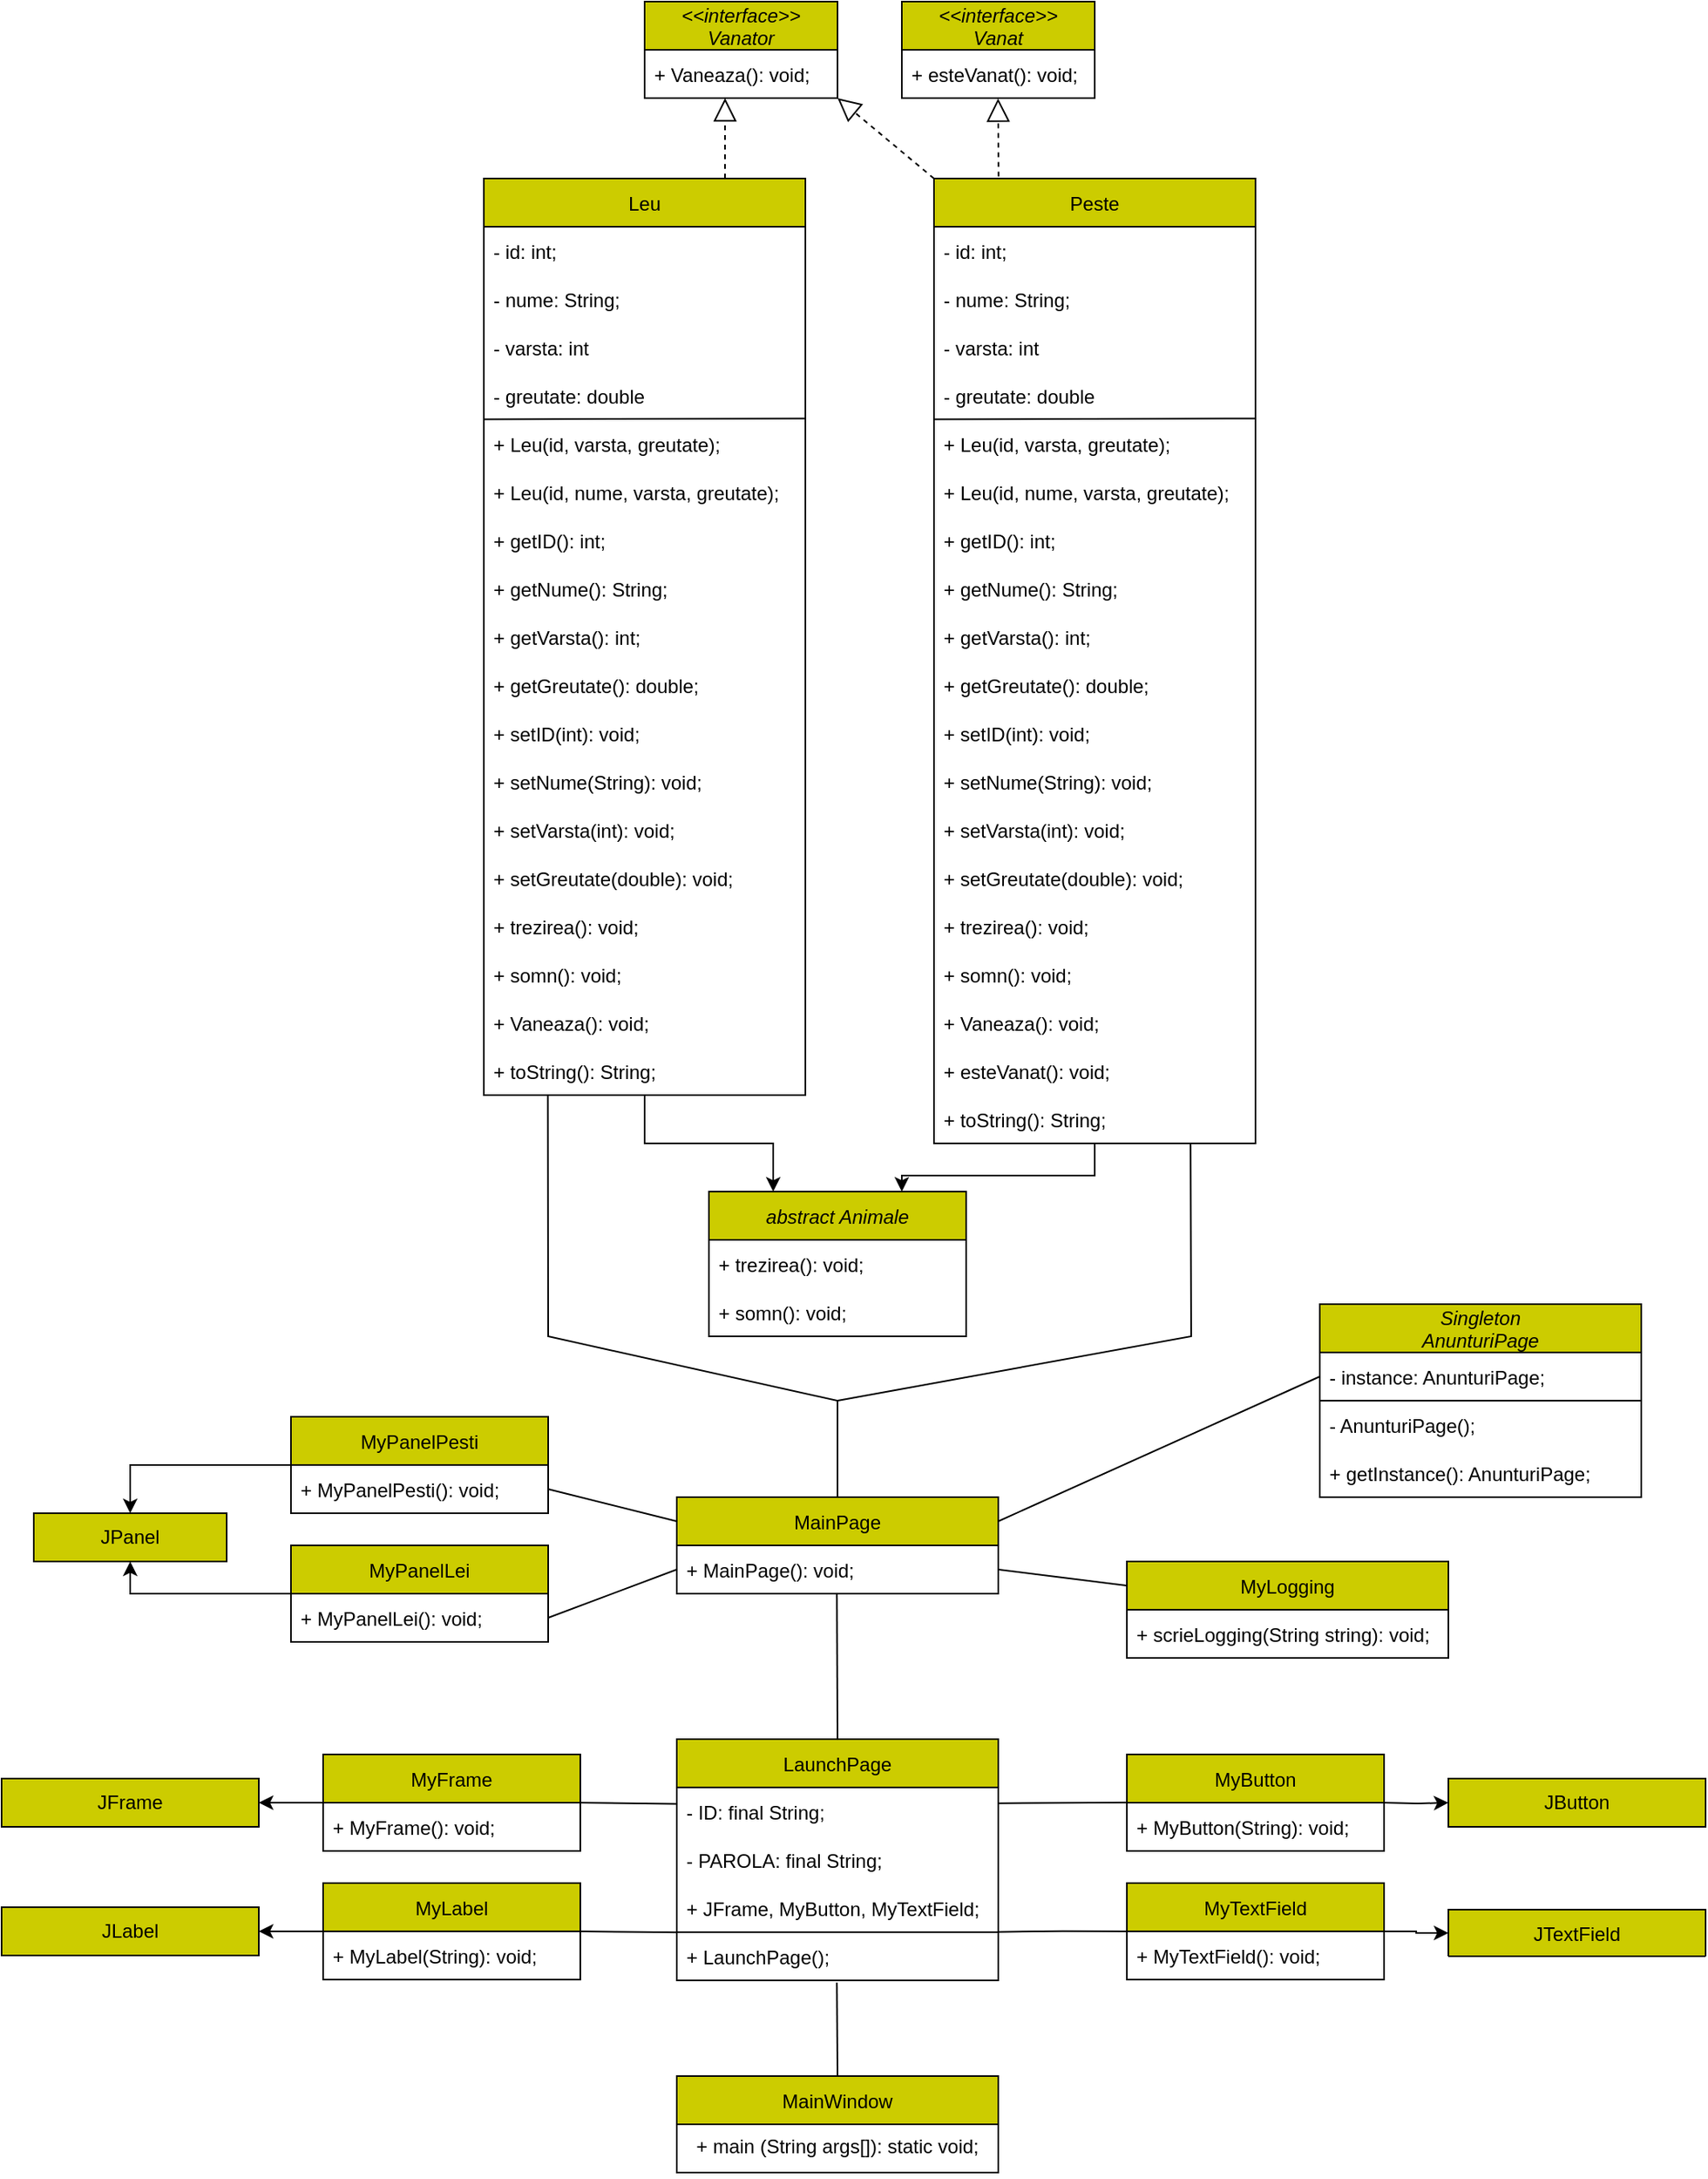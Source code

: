 <mxfile version="20.5.1" type="device"><diagram id="C5RBs43oDa-KdzZeNtuy" name="Diagrama UML"><mxGraphModel dx="1497" dy="850" grid="1" gridSize="10" guides="1" tooltips="1" connect="1" arrows="1" fold="1" page="1" pageScale="1" pageWidth="1169" pageHeight="827" math="0" shadow="0"><root><mxCell id="WIyWlLk6GJQsqaUBKTNV-0"/><mxCell id="WIyWlLk6GJQsqaUBKTNV-1" parent="WIyWlLk6GJQsqaUBKTNV-0"/><mxCell id="zkfFHV4jXpPFQw0GAbJ--0" value="MainWindow" style="swimlane;fontStyle=0;align=center;verticalAlign=middle;childLayout=stackLayout;horizontal=1;startSize=30;horizontalStack=0;resizeParent=1;resizeLast=0;collapsible=1;marginBottom=0;rounded=0;shadow=0;strokeWidth=1;fillColor=#CCCC00;strokeColor=#000000;" parent="WIyWlLk6GJQsqaUBKTNV-1" vertex="1"><mxGeometry x="440" y="1300" width="200" height="60" as="geometry"><mxRectangle x="230" y="140" width="160" height="26" as="alternateBounds"/></mxGeometry></mxCell><mxCell id="zkfFHV4jXpPFQw0GAbJ--5" value="+ main (String args[]): static void;" style="text;align=center;verticalAlign=top;spacingLeft=4;spacingRight=4;overflow=hidden;rotatable=0;points=[[0,0.5],[1,0.5]];portConstraint=eastwest;strokeColor=default;" parent="zkfFHV4jXpPFQw0GAbJ--0" vertex="1"><mxGeometry y="30" width="200" height="30" as="geometry"/></mxCell><mxCell id="0X8NUbUYJdsLFpqTk9gp-4" value="" style="endArrow=none;html=1;rounded=0;exitX=0.5;exitY=0;exitDx=0;exitDy=0;entryX=0.498;entryY=1.012;entryDx=0;entryDy=0;entryPerimeter=0;" parent="WIyWlLk6GJQsqaUBKTNV-1" source="zkfFHV4jXpPFQw0GAbJ--0" target="0X8NUbUYJdsLFpqTk9gp-21" edge="1"><mxGeometry width="50" height="50" relative="1" as="geometry"><mxPoint x="440" y="500" as="sourcePoint"/><mxPoint x="420" y="520" as="targetPoint"/></mxGeometry></mxCell><mxCell id="0X8NUbUYJdsLFpqTk9gp-5" value="LaunchPage" style="swimlane;fontStyle=0;childLayout=stackLayout;horizontal=1;startSize=30;horizontalStack=0;resizeParent=1;resizeParentMax=0;resizeLast=0;collapsible=1;marginBottom=0;strokeColor=#000000;fillColor=#CCCC00;" parent="WIyWlLk6GJQsqaUBKTNV-1" vertex="1"><mxGeometry x="440" y="1090.5" width="200" height="150" as="geometry"><mxRectangle x="280" y="240" width="110" height="30" as="alternateBounds"/></mxGeometry></mxCell><mxCell id="0X8NUbUYJdsLFpqTk9gp-6" value="- ID: final String;" style="text;strokeColor=none;fillColor=none;align=left;verticalAlign=middle;spacingLeft=4;spacingRight=4;overflow=hidden;points=[[0,0.5],[1,0.5]];portConstraint=eastwest;rotatable=0;" parent="0X8NUbUYJdsLFpqTk9gp-5" vertex="1"><mxGeometry y="30" width="200" height="30" as="geometry"/></mxCell><mxCell id="0X8NUbUYJdsLFpqTk9gp-7" value="- PAROLA: final String;" style="text;strokeColor=none;fillColor=none;align=left;verticalAlign=middle;spacingLeft=4;spacingRight=4;overflow=hidden;points=[[0,0.5],[1,0.5]];portConstraint=eastwest;rotatable=0;" parent="0X8NUbUYJdsLFpqTk9gp-5" vertex="1"><mxGeometry y="60" width="200" height="30" as="geometry"/></mxCell><mxCell id="0X8NUbUYJdsLFpqTk9gp-8" value="+ JFrame, MyButton, MyTextField;" style="text;strokeColor=none;fillColor=none;align=left;verticalAlign=middle;spacingLeft=4;spacingRight=4;overflow=hidden;points=[[0,0.5],[1,0.5]];portConstraint=eastwest;rotatable=0;" parent="0X8NUbUYJdsLFpqTk9gp-5" vertex="1"><mxGeometry y="90" width="200" height="30" as="geometry"/></mxCell><mxCell id="0X8NUbUYJdsLFpqTk9gp-21" value="+ LaunchPage();" style="text;strokeColor=default;fillColor=none;align=left;verticalAlign=middle;spacingLeft=4;spacingRight=4;overflow=hidden;points=[[0,0.5],[1,0.5]];portConstraint=eastwest;rotatable=0;perimeterSpacing=1;" parent="0X8NUbUYJdsLFpqTk9gp-5" vertex="1"><mxGeometry y="120" width="200" height="30" as="geometry"/></mxCell><mxCell id="0X8NUbUYJdsLFpqTk9gp-22" value="MainPage" style="swimlane;fontStyle=0;childLayout=stackLayout;horizontal=1;startSize=30;horizontalStack=0;resizeParent=1;resizeParentMax=0;resizeLast=0;collapsible=1;marginBottom=0;strokeColor=default;fillColor=#CCCC00;" parent="WIyWlLk6GJQsqaUBKTNV-1" vertex="1"><mxGeometry x="440" y="940" width="200" height="60" as="geometry"/></mxCell><mxCell id="0X8NUbUYJdsLFpqTk9gp-23" value="+ MainPage(): void;" style="text;strokeColor=none;fillColor=none;align=left;verticalAlign=middle;spacingLeft=4;spacingRight=4;overflow=hidden;points=[[0,0.5],[1,0.5]];portConstraint=eastwest;rotatable=0;" parent="0X8NUbUYJdsLFpqTk9gp-22" vertex="1"><mxGeometry y="30" width="200" height="30" as="geometry"/></mxCell><mxCell id="0X8NUbUYJdsLFpqTk9gp-26" value="MyButton" style="swimlane;fontStyle=0;childLayout=stackLayout;horizontal=1;startSize=30;horizontalStack=0;resizeParent=1;resizeParentMax=0;resizeLast=0;collapsible=1;marginBottom=0;strokeColor=default;fillColor=#CCCC00;" parent="WIyWlLk6GJQsqaUBKTNV-1" vertex="1"><mxGeometry x="720" y="1100" width="160" height="60" as="geometry"/></mxCell><mxCell id="0X8NUbUYJdsLFpqTk9gp-27" value="+ MyButton(String): void;" style="text;strokeColor=none;fillColor=none;align=left;verticalAlign=middle;spacingLeft=4;spacingRight=4;overflow=hidden;points=[[0,0.5],[1,0.5]];portConstraint=eastwest;rotatable=0;" parent="0X8NUbUYJdsLFpqTk9gp-26" vertex="1"><mxGeometry y="30" width="160" height="30" as="geometry"/></mxCell><mxCell id="0X8NUbUYJdsLFpqTk9gp-42" value="MyLogging" style="swimlane;fontStyle=0;childLayout=stackLayout;horizontal=1;startSize=30;horizontalStack=0;resizeParent=1;resizeParentMax=0;resizeLast=0;collapsible=1;marginBottom=0;strokeColor=default;fillColor=#CCCC00;" parent="WIyWlLk6GJQsqaUBKTNV-1" vertex="1"><mxGeometry x="720" y="980" width="200" height="60" as="geometry"/></mxCell><mxCell id="0X8NUbUYJdsLFpqTk9gp-43" value="+ scrieLogging(String string): void;" style="text;strokeColor=none;fillColor=none;align=left;verticalAlign=middle;spacingLeft=4;spacingRight=4;overflow=hidden;points=[[0,0.5],[1,0.5]];portConstraint=eastwest;rotatable=0;" parent="0X8NUbUYJdsLFpqTk9gp-42" vertex="1"><mxGeometry y="30" width="200" height="30" as="geometry"/></mxCell><mxCell id="WAvh5C9WL1jbWmm_xqSc-19" style="edgeStyle=orthogonalEdgeStyle;rounded=0;orthogonalLoop=1;jettySize=auto;html=1;entryX=0.5;entryY=1;entryDx=0;entryDy=0;fontColor=#000000;" parent="WIyWlLk6GJQsqaUBKTNV-1" source="0X8NUbUYJdsLFpqTk9gp-46" target="WAvh5C9WL1jbWmm_xqSc-18" edge="1"><mxGeometry relative="1" as="geometry"/></mxCell><mxCell id="0X8NUbUYJdsLFpqTk9gp-46" value="MyPanelLei" style="swimlane;fontStyle=0;childLayout=stackLayout;horizontal=1;startSize=30;horizontalStack=0;resizeParent=1;resizeParentMax=0;resizeLast=0;collapsible=1;marginBottom=0;strokeColor=default;fillColor=#CCCC00;" parent="WIyWlLk6GJQsqaUBKTNV-1" vertex="1"><mxGeometry x="200" y="970" width="160" height="60" as="geometry"/></mxCell><mxCell id="0X8NUbUYJdsLFpqTk9gp-47" value="+ MyPanelLei(): void;" style="text;strokeColor=none;fillColor=none;align=left;verticalAlign=middle;spacingLeft=4;spacingRight=4;overflow=hidden;points=[[0,0.5],[1,0.5]];portConstraint=eastwest;rotatable=0;" parent="0X8NUbUYJdsLFpqTk9gp-46" vertex="1"><mxGeometry y="30" width="160" height="30" as="geometry"/></mxCell><mxCell id="WAvh5C9WL1jbWmm_xqSc-20" style="edgeStyle=orthogonalEdgeStyle;rounded=0;orthogonalLoop=1;jettySize=auto;html=1;entryX=0.5;entryY=0;entryDx=0;entryDy=0;fontColor=#000000;" parent="WIyWlLk6GJQsqaUBKTNV-1" source="0X8NUbUYJdsLFpqTk9gp-50" target="WAvh5C9WL1jbWmm_xqSc-18" edge="1"><mxGeometry relative="1" as="geometry"/></mxCell><mxCell id="0X8NUbUYJdsLFpqTk9gp-50" value="MyPanelPesti" style="swimlane;fontStyle=0;childLayout=stackLayout;horizontal=1;startSize=30;horizontalStack=0;resizeParent=1;resizeParentMax=0;resizeLast=0;collapsible=1;marginBottom=0;strokeColor=default;fillColor=#CCCC00;" parent="WIyWlLk6GJQsqaUBKTNV-1" vertex="1"><mxGeometry x="200" y="890" width="160" height="60" as="geometry"/></mxCell><mxCell id="0X8NUbUYJdsLFpqTk9gp-51" value="+ MyPanelPesti(): void;" style="text;strokeColor=none;fillColor=none;align=left;verticalAlign=middle;spacingLeft=4;spacingRight=4;overflow=hidden;points=[[0,0.5],[1,0.5]];portConstraint=eastwest;rotatable=0;" parent="0X8NUbUYJdsLFpqTk9gp-50" vertex="1"><mxGeometry y="30" width="160" height="30" as="geometry"/></mxCell><mxCell id="WAvh5C9WL1jbWmm_xqSc-23" style="edgeStyle=orthogonalEdgeStyle;rounded=0;orthogonalLoop=1;jettySize=auto;html=1;entryX=0.25;entryY=0;entryDx=0;entryDy=0;fontColor=#000000;" parent="WIyWlLk6GJQsqaUBKTNV-1" source="0X8NUbUYJdsLFpqTk9gp-54" target="0X8NUbUYJdsLFpqTk9gp-106" edge="1"><mxGeometry relative="1" as="geometry"/></mxCell><mxCell id="0X8NUbUYJdsLFpqTk9gp-54" value="Leu" style="swimlane;fontStyle=0;childLayout=stackLayout;horizontal=1;startSize=30;horizontalStack=0;resizeParent=1;resizeParentMax=0;resizeLast=0;collapsible=1;marginBottom=0;strokeColor=default;fillColor=#CCCC00;" parent="WIyWlLk6GJQsqaUBKTNV-1" vertex="1"><mxGeometry x="320" y="120" width="200" height="570" as="geometry"/></mxCell><mxCell id="0X8NUbUYJdsLFpqTk9gp-55" value="- id: int;" style="text;strokeColor=none;fillColor=none;align=left;verticalAlign=middle;spacingLeft=4;spacingRight=4;overflow=hidden;points=[[0,0.5],[1,0.5]];portConstraint=eastwest;rotatable=0;" parent="0X8NUbUYJdsLFpqTk9gp-54" vertex="1"><mxGeometry y="30" width="200" height="30" as="geometry"/></mxCell><mxCell id="0X8NUbUYJdsLFpqTk9gp-56" value="- nume: String;" style="text;strokeColor=none;fillColor=none;align=left;verticalAlign=middle;spacingLeft=4;spacingRight=4;overflow=hidden;points=[[0,0.5],[1,0.5]];portConstraint=eastwest;rotatable=0;" parent="0X8NUbUYJdsLFpqTk9gp-54" vertex="1"><mxGeometry y="60" width="200" height="30" as="geometry"/></mxCell><mxCell id="0X8NUbUYJdsLFpqTk9gp-57" value="- varsta: int" style="text;strokeColor=none;fillColor=none;align=left;verticalAlign=middle;spacingLeft=4;spacingRight=4;overflow=hidden;points=[[0,0.5],[1,0.5]];portConstraint=eastwest;rotatable=0;" parent="0X8NUbUYJdsLFpqTk9gp-54" vertex="1"><mxGeometry y="90" width="200" height="30" as="geometry"/></mxCell><mxCell id="0X8NUbUYJdsLFpqTk9gp-61" value="- greutate: double " style="text;strokeColor=none;fillColor=none;align=left;verticalAlign=middle;spacingLeft=4;spacingRight=4;overflow=hidden;points=[[0,0.5],[1,0.5]];portConstraint=eastwest;rotatable=0;" parent="0X8NUbUYJdsLFpqTk9gp-54" vertex="1"><mxGeometry y="120" width="200" height="30" as="geometry"/></mxCell><mxCell id="0X8NUbUYJdsLFpqTk9gp-70" value="+ Leu(id, varsta, greutate);" style="text;strokeColor=none;fillColor=none;align=left;verticalAlign=middle;spacingLeft=4;spacingRight=4;overflow=hidden;points=[[0,0.5],[1,0.5]];portConstraint=eastwest;rotatable=0;" parent="0X8NUbUYJdsLFpqTk9gp-54" vertex="1"><mxGeometry y="150" width="200" height="30" as="geometry"/></mxCell><mxCell id="0X8NUbUYJdsLFpqTk9gp-72" value="+ Leu(id, nume, varsta, greutate);" style="text;strokeColor=none;fillColor=none;align=left;verticalAlign=middle;spacingLeft=4;spacingRight=4;overflow=hidden;points=[[0,0.5],[1,0.5]];portConstraint=eastwest;rotatable=0;" parent="0X8NUbUYJdsLFpqTk9gp-54" vertex="1"><mxGeometry y="180" width="200" height="30" as="geometry"/></mxCell><mxCell id="0X8NUbUYJdsLFpqTk9gp-71" value="+ getID(): int;" style="text;strokeColor=none;fillColor=none;align=left;verticalAlign=middle;spacingLeft=4;spacingRight=4;overflow=hidden;points=[[0,0.5],[1,0.5]];portConstraint=eastwest;rotatable=0;" parent="0X8NUbUYJdsLFpqTk9gp-54" vertex="1"><mxGeometry y="210" width="200" height="30" as="geometry"/></mxCell><mxCell id="0X8NUbUYJdsLFpqTk9gp-81" value="+ getNume(): String;" style="text;strokeColor=none;fillColor=none;align=left;verticalAlign=middle;spacingLeft=4;spacingRight=4;overflow=hidden;points=[[0,0.5],[1,0.5]];portConstraint=eastwest;rotatable=0;" parent="0X8NUbUYJdsLFpqTk9gp-54" vertex="1"><mxGeometry y="240" width="200" height="30" as="geometry"/></mxCell><mxCell id="0X8NUbUYJdsLFpqTk9gp-80" value="+ getVarsta(): int;" style="text;strokeColor=none;fillColor=none;align=left;verticalAlign=middle;spacingLeft=4;spacingRight=4;overflow=hidden;points=[[0,0.5],[1,0.5]];portConstraint=eastwest;rotatable=0;" parent="0X8NUbUYJdsLFpqTk9gp-54" vertex="1"><mxGeometry y="270" width="200" height="30" as="geometry"/></mxCell><mxCell id="0X8NUbUYJdsLFpqTk9gp-79" value="+ getGreutate(): double;" style="text;strokeColor=none;fillColor=none;align=left;verticalAlign=middle;spacingLeft=4;spacingRight=4;overflow=hidden;points=[[0,0.5],[1,0.5]];portConstraint=eastwest;rotatable=0;" parent="0X8NUbUYJdsLFpqTk9gp-54" vertex="1"><mxGeometry y="300" width="200" height="30" as="geometry"/></mxCell><mxCell id="0X8NUbUYJdsLFpqTk9gp-78" value="+ setID(int): void;" style="text;strokeColor=none;fillColor=none;align=left;verticalAlign=middle;spacingLeft=4;spacingRight=4;overflow=hidden;points=[[0,0.5],[1,0.5]];portConstraint=eastwest;rotatable=0;" parent="0X8NUbUYJdsLFpqTk9gp-54" vertex="1"><mxGeometry y="330" width="200" height="30" as="geometry"/></mxCell><mxCell id="0X8NUbUYJdsLFpqTk9gp-77" value="+ setNume(String): void;" style="text;strokeColor=none;fillColor=none;align=left;verticalAlign=middle;spacingLeft=4;spacingRight=4;overflow=hidden;points=[[0,0.5],[1,0.5]];portConstraint=eastwest;rotatable=0;" parent="0X8NUbUYJdsLFpqTk9gp-54" vertex="1"><mxGeometry y="360" width="200" height="30" as="geometry"/></mxCell><mxCell id="0X8NUbUYJdsLFpqTk9gp-76" value="+ setVarsta(int): void;" style="text;strokeColor=none;fillColor=none;align=left;verticalAlign=middle;spacingLeft=4;spacingRight=4;overflow=hidden;points=[[0,0.5],[1,0.5]];portConstraint=eastwest;rotatable=0;" parent="0X8NUbUYJdsLFpqTk9gp-54" vertex="1"><mxGeometry y="390" width="200" height="30" as="geometry"/></mxCell><mxCell id="0X8NUbUYJdsLFpqTk9gp-75" value="+ setGreutate(double): void;" style="text;strokeColor=none;fillColor=none;align=left;verticalAlign=middle;spacingLeft=4;spacingRight=4;overflow=hidden;points=[[0,0.5],[1,0.5]];portConstraint=eastwest;rotatable=0;" parent="0X8NUbUYJdsLFpqTk9gp-54" vertex="1"><mxGeometry y="420" width="200" height="30" as="geometry"/></mxCell><mxCell id="0X8NUbUYJdsLFpqTk9gp-101" value="+ trezirea(): void;" style="text;strokeColor=none;fillColor=none;align=left;verticalAlign=middle;spacingLeft=4;spacingRight=4;overflow=hidden;points=[[0,0.5],[1,0.5]];portConstraint=eastwest;rotatable=0;" parent="0X8NUbUYJdsLFpqTk9gp-54" vertex="1"><mxGeometry y="450" width="200" height="30" as="geometry"/></mxCell><mxCell id="0X8NUbUYJdsLFpqTk9gp-100" value="+ somn(): void;" style="text;strokeColor=none;fillColor=none;align=left;verticalAlign=middle;spacingLeft=4;spacingRight=4;overflow=hidden;points=[[0,0.5],[1,0.5]];portConstraint=eastwest;rotatable=0;" parent="0X8NUbUYJdsLFpqTk9gp-54" vertex="1"><mxGeometry y="480" width="200" height="30" as="geometry"/></mxCell><mxCell id="0X8NUbUYJdsLFpqTk9gp-99" value="+ Vaneaza(): void;" style="text;strokeColor=none;fillColor=none;align=left;verticalAlign=middle;spacingLeft=4;spacingRight=4;overflow=hidden;points=[[0,0.5],[1,0.5]];portConstraint=eastwest;rotatable=0;" parent="0X8NUbUYJdsLFpqTk9gp-54" vertex="1"><mxGeometry y="510" width="200" height="30" as="geometry"/></mxCell><mxCell id="0X8NUbUYJdsLFpqTk9gp-74" value="+ toString(): String;" style="text;strokeColor=none;fillColor=none;align=left;verticalAlign=middle;spacingLeft=4;spacingRight=4;overflow=hidden;points=[[0,0.5],[1,0.5]];portConstraint=eastwest;rotatable=0;" parent="0X8NUbUYJdsLFpqTk9gp-54" vertex="1"><mxGeometry y="540" width="200" height="30" as="geometry"/></mxCell><mxCell id="0X8NUbUYJdsLFpqTk9gp-73" value="" style="endArrow=none;html=1;rounded=0;exitX=0.002;exitY=-0.01;exitDx=0;exitDy=0;exitPerimeter=0;entryX=1;entryY=0.974;entryDx=0;entryDy=0;entryPerimeter=0;" parent="0X8NUbUYJdsLFpqTk9gp-54" source="0X8NUbUYJdsLFpqTk9gp-70" target="0X8NUbUYJdsLFpqTk9gp-61" edge="1"><mxGeometry width="50" height="50" relative="1" as="geometry"><mxPoint x="70" y="180" as="sourcePoint"/><mxPoint x="120" y="130" as="targetPoint"/></mxGeometry></mxCell><mxCell id="WAvh5C9WL1jbWmm_xqSc-22" style="edgeStyle=orthogonalEdgeStyle;rounded=0;orthogonalLoop=1;jettySize=auto;html=1;entryX=0.75;entryY=0;entryDx=0;entryDy=0;fontColor=#000000;" parent="WIyWlLk6GJQsqaUBKTNV-1" source="0X8NUbUYJdsLFpqTk9gp-82" target="0X8NUbUYJdsLFpqTk9gp-106" edge="1"><mxGeometry relative="1" as="geometry"/></mxCell><mxCell id="0X8NUbUYJdsLFpqTk9gp-82" value="Peste" style="swimlane;fontStyle=0;childLayout=stackLayout;horizontal=1;startSize=30;horizontalStack=0;resizeParent=1;resizeParentMax=0;resizeLast=0;collapsible=1;marginBottom=0;strokeColor=default;fillColor=#CCCC00;" parent="WIyWlLk6GJQsqaUBKTNV-1" vertex="1"><mxGeometry x="600" y="120" width="200" height="600" as="geometry"/></mxCell><mxCell id="0X8NUbUYJdsLFpqTk9gp-83" value="- id: int;" style="text;strokeColor=none;fillColor=none;align=left;verticalAlign=middle;spacingLeft=4;spacingRight=4;overflow=hidden;points=[[0,0.5],[1,0.5]];portConstraint=eastwest;rotatable=0;" parent="0X8NUbUYJdsLFpqTk9gp-82" vertex="1"><mxGeometry y="30" width="200" height="30" as="geometry"/></mxCell><mxCell id="0X8NUbUYJdsLFpqTk9gp-84" value="- nume: String;" style="text;strokeColor=none;fillColor=none;align=left;verticalAlign=middle;spacingLeft=4;spacingRight=4;overflow=hidden;points=[[0,0.5],[1,0.5]];portConstraint=eastwest;rotatable=0;" parent="0X8NUbUYJdsLFpqTk9gp-82" vertex="1"><mxGeometry y="60" width="200" height="30" as="geometry"/></mxCell><mxCell id="0X8NUbUYJdsLFpqTk9gp-85" value="- varsta: int" style="text;strokeColor=none;fillColor=none;align=left;verticalAlign=middle;spacingLeft=4;spacingRight=4;overflow=hidden;points=[[0,0.5],[1,0.5]];portConstraint=eastwest;rotatable=0;" parent="0X8NUbUYJdsLFpqTk9gp-82" vertex="1"><mxGeometry y="90" width="200" height="30" as="geometry"/></mxCell><mxCell id="0X8NUbUYJdsLFpqTk9gp-86" value="- greutate: double " style="text;strokeColor=none;fillColor=none;align=left;verticalAlign=middle;spacingLeft=4;spacingRight=4;overflow=hidden;points=[[0,0.5],[1,0.5]];portConstraint=eastwest;rotatable=0;" parent="0X8NUbUYJdsLFpqTk9gp-82" vertex="1"><mxGeometry y="120" width="200" height="30" as="geometry"/></mxCell><mxCell id="0X8NUbUYJdsLFpqTk9gp-87" value="+ Leu(id, varsta, greutate);" style="text;strokeColor=none;fillColor=none;align=left;verticalAlign=middle;spacingLeft=4;spacingRight=4;overflow=hidden;points=[[0,0.5],[1,0.5]];portConstraint=eastwest;rotatable=0;" parent="0X8NUbUYJdsLFpqTk9gp-82" vertex="1"><mxGeometry y="150" width="200" height="30" as="geometry"/></mxCell><mxCell id="0X8NUbUYJdsLFpqTk9gp-88" value="+ Leu(id, nume, varsta, greutate);" style="text;strokeColor=none;fillColor=none;align=left;verticalAlign=middle;spacingLeft=4;spacingRight=4;overflow=hidden;points=[[0,0.5],[1,0.5]];portConstraint=eastwest;rotatable=0;" parent="0X8NUbUYJdsLFpqTk9gp-82" vertex="1"><mxGeometry y="180" width="200" height="30" as="geometry"/></mxCell><mxCell id="0X8NUbUYJdsLFpqTk9gp-89" value="+ getID(): int;" style="text;strokeColor=none;fillColor=none;align=left;verticalAlign=middle;spacingLeft=4;spacingRight=4;overflow=hidden;points=[[0,0.5],[1,0.5]];portConstraint=eastwest;rotatable=0;" parent="0X8NUbUYJdsLFpqTk9gp-82" vertex="1"><mxGeometry y="210" width="200" height="30" as="geometry"/></mxCell><mxCell id="0X8NUbUYJdsLFpqTk9gp-90" value="+ getNume(): String;" style="text;strokeColor=none;fillColor=none;align=left;verticalAlign=middle;spacingLeft=4;spacingRight=4;overflow=hidden;points=[[0,0.5],[1,0.5]];portConstraint=eastwest;rotatable=0;" parent="0X8NUbUYJdsLFpqTk9gp-82" vertex="1"><mxGeometry y="240" width="200" height="30" as="geometry"/></mxCell><mxCell id="0X8NUbUYJdsLFpqTk9gp-91" value="+ getVarsta(): int;" style="text;strokeColor=none;fillColor=none;align=left;verticalAlign=middle;spacingLeft=4;spacingRight=4;overflow=hidden;points=[[0,0.5],[1,0.5]];portConstraint=eastwest;rotatable=0;" parent="0X8NUbUYJdsLFpqTk9gp-82" vertex="1"><mxGeometry y="270" width="200" height="30" as="geometry"/></mxCell><mxCell id="0X8NUbUYJdsLFpqTk9gp-92" value="+ getGreutate(): double;" style="text;strokeColor=none;fillColor=none;align=left;verticalAlign=middle;spacingLeft=4;spacingRight=4;overflow=hidden;points=[[0,0.5],[1,0.5]];portConstraint=eastwest;rotatable=0;" parent="0X8NUbUYJdsLFpqTk9gp-82" vertex="1"><mxGeometry y="300" width="200" height="30" as="geometry"/></mxCell><mxCell id="0X8NUbUYJdsLFpqTk9gp-93" value="+ setID(int): void;" style="text;strokeColor=none;fillColor=none;align=left;verticalAlign=middle;spacingLeft=4;spacingRight=4;overflow=hidden;points=[[0,0.5],[1,0.5]];portConstraint=eastwest;rotatable=0;" parent="0X8NUbUYJdsLFpqTk9gp-82" vertex="1"><mxGeometry y="330" width="200" height="30" as="geometry"/></mxCell><mxCell id="0X8NUbUYJdsLFpqTk9gp-94" value="+ setNume(String): void;" style="text;strokeColor=none;fillColor=none;align=left;verticalAlign=middle;spacingLeft=4;spacingRight=4;overflow=hidden;points=[[0,0.5],[1,0.5]];portConstraint=eastwest;rotatable=0;" parent="0X8NUbUYJdsLFpqTk9gp-82" vertex="1"><mxGeometry y="360" width="200" height="30" as="geometry"/></mxCell><mxCell id="0X8NUbUYJdsLFpqTk9gp-95" value="+ setVarsta(int): void;" style="text;strokeColor=none;fillColor=none;align=left;verticalAlign=middle;spacingLeft=4;spacingRight=4;overflow=hidden;points=[[0,0.5],[1,0.5]];portConstraint=eastwest;rotatable=0;" parent="0X8NUbUYJdsLFpqTk9gp-82" vertex="1"><mxGeometry y="390" width="200" height="30" as="geometry"/></mxCell><mxCell id="0X8NUbUYJdsLFpqTk9gp-96" value="+ setGreutate(double): void;" style="text;strokeColor=none;fillColor=none;align=left;verticalAlign=middle;spacingLeft=4;spacingRight=4;overflow=hidden;points=[[0,0.5],[1,0.5]];portConstraint=eastwest;rotatable=0;" parent="0X8NUbUYJdsLFpqTk9gp-82" vertex="1"><mxGeometry y="420" width="200" height="30" as="geometry"/></mxCell><mxCell id="0X8NUbUYJdsLFpqTk9gp-105" value="+ trezirea(): void;" style="text;strokeColor=none;fillColor=none;align=left;verticalAlign=middle;spacingLeft=4;spacingRight=4;overflow=hidden;points=[[0,0.5],[1,0.5]];portConstraint=eastwest;rotatable=0;" parent="0X8NUbUYJdsLFpqTk9gp-82" vertex="1"><mxGeometry y="450" width="200" height="30" as="geometry"/></mxCell><mxCell id="0X8NUbUYJdsLFpqTk9gp-104" value="+ somn(): void;" style="text;strokeColor=none;fillColor=none;align=left;verticalAlign=middle;spacingLeft=4;spacingRight=4;overflow=hidden;points=[[0,0.5],[1,0.5]];portConstraint=eastwest;rotatable=0;" parent="0X8NUbUYJdsLFpqTk9gp-82" vertex="1"><mxGeometry y="480" width="200" height="30" as="geometry"/></mxCell><mxCell id="0X8NUbUYJdsLFpqTk9gp-103" value="+ Vaneaza(): void;" style="text;strokeColor=none;fillColor=none;align=left;verticalAlign=middle;spacingLeft=4;spacingRight=4;overflow=hidden;points=[[0,0.5],[1,0.5]];portConstraint=eastwest;rotatable=0;" parent="0X8NUbUYJdsLFpqTk9gp-82" vertex="1"><mxGeometry y="510" width="200" height="30" as="geometry"/></mxCell><mxCell id="0X8NUbUYJdsLFpqTk9gp-102" value="+ esteVanat(): void;" style="text;strokeColor=none;fillColor=none;align=left;verticalAlign=middle;spacingLeft=4;spacingRight=4;overflow=hidden;points=[[0,0.5],[1,0.5]];portConstraint=eastwest;rotatable=0;" parent="0X8NUbUYJdsLFpqTk9gp-82" vertex="1"><mxGeometry y="540" width="200" height="30" as="geometry"/></mxCell><mxCell id="0X8NUbUYJdsLFpqTk9gp-97" value="+ toString(): String;" style="text;strokeColor=none;fillColor=none;align=left;verticalAlign=middle;spacingLeft=4;spacingRight=4;overflow=hidden;points=[[0,0.5],[1,0.5]];portConstraint=eastwest;rotatable=0;" parent="0X8NUbUYJdsLFpqTk9gp-82" vertex="1"><mxGeometry y="570" width="200" height="30" as="geometry"/></mxCell><mxCell id="0X8NUbUYJdsLFpqTk9gp-98" value="" style="endArrow=none;html=1;rounded=0;exitX=0.002;exitY=-0.01;exitDx=0;exitDy=0;exitPerimeter=0;entryX=1;entryY=0.974;entryDx=0;entryDy=0;entryPerimeter=0;" parent="0X8NUbUYJdsLFpqTk9gp-82" source="0X8NUbUYJdsLFpqTk9gp-87" target="0X8NUbUYJdsLFpqTk9gp-86" edge="1"><mxGeometry width="50" height="50" relative="1" as="geometry"><mxPoint x="70" y="180" as="sourcePoint"/><mxPoint x="120" y="130" as="targetPoint"/></mxGeometry></mxCell><mxCell id="0X8NUbUYJdsLFpqTk9gp-106" value="abstract Animale" style="swimlane;fontStyle=2;childLayout=stackLayout;horizontal=1;startSize=30;horizontalStack=0;resizeParent=1;resizeParentMax=0;resizeLast=0;collapsible=1;marginBottom=0;strokeColor=default;strokeWidth=1;fillColor=#CCCC00;" parent="WIyWlLk6GJQsqaUBKTNV-1" vertex="1"><mxGeometry x="460" y="750" width="160" height="90" as="geometry"/></mxCell><mxCell id="0X8NUbUYJdsLFpqTk9gp-107" value="+ trezirea(): void;" style="text;strokeColor=none;fillColor=none;align=left;verticalAlign=middle;spacingLeft=4;spacingRight=4;overflow=hidden;points=[[0,0.5],[1,0.5]];portConstraint=eastwest;rotatable=0;strokeWidth=1;" parent="0X8NUbUYJdsLFpqTk9gp-106" vertex="1"><mxGeometry y="30" width="160" height="30" as="geometry"/></mxCell><mxCell id="0X8NUbUYJdsLFpqTk9gp-108" value="+ somn(): void;" style="text;strokeColor=none;fillColor=none;align=left;verticalAlign=middle;spacingLeft=4;spacingRight=4;overflow=hidden;points=[[0,0.5],[1,0.5]];portConstraint=eastwest;rotatable=0;strokeWidth=1;" parent="0X8NUbUYJdsLFpqTk9gp-106" vertex="1"><mxGeometry y="60" width="160" height="30" as="geometry"/></mxCell><mxCell id="0X8NUbUYJdsLFpqTk9gp-121" value="" style="endArrow=none;html=1;rounded=0;exitX=0.999;exitY=0.33;exitDx=0;exitDy=0;entryX=-0.001;entryY=-0.005;entryDx=0;entryDy=0;entryPerimeter=0;exitPerimeter=0;" parent="WIyWlLk6GJQsqaUBKTNV-1" source="0X8NUbUYJdsLFpqTk9gp-6" target="0X8NUbUYJdsLFpqTk9gp-27" edge="1"><mxGeometry width="50" height="50" relative="1" as="geometry"><mxPoint x="680" y="1250" as="sourcePoint"/><mxPoint x="730" y="1200" as="targetPoint"/></mxGeometry></mxCell><mxCell id="0X8NUbUYJdsLFpqTk9gp-122" value="JButton" style="rounded=0;whiteSpace=wrap;html=1;strokeColor=default;strokeWidth=1;fillColor=#CCCC00;" parent="WIyWlLk6GJQsqaUBKTNV-1" vertex="1"><mxGeometry x="920" y="1115" width="160" height="30" as="geometry"/></mxCell><mxCell id="0X8NUbUYJdsLFpqTk9gp-123" style="edgeStyle=orthogonalEdgeStyle;rounded=0;orthogonalLoop=1;jettySize=auto;html=1;entryX=0;entryY=0.5;entryDx=0;entryDy=0;" parent="WIyWlLk6GJQsqaUBKTNV-1" target="0X8NUbUYJdsLFpqTk9gp-122" edge="1"><mxGeometry relative="1" as="geometry"><mxPoint x="880" y="1130" as="sourcePoint"/></mxGeometry></mxCell><mxCell id="0X8NUbUYJdsLFpqTk9gp-129" style="edgeStyle=orthogonalEdgeStyle;rounded=0;orthogonalLoop=1;jettySize=auto;html=1;" parent="WIyWlLk6GJQsqaUBKTNV-1" source="0X8NUbUYJdsLFpqTk9gp-124" target="0X8NUbUYJdsLFpqTk9gp-127" edge="1"><mxGeometry relative="1" as="geometry"/></mxCell><mxCell id="0X8NUbUYJdsLFpqTk9gp-124" value="MyTextField" style="swimlane;fontStyle=0;childLayout=stackLayout;horizontal=1;startSize=30;horizontalStack=0;resizeParent=1;resizeParentMax=0;resizeLast=0;collapsible=1;marginBottom=0;strokeColor=default;fillColor=#CCCC00;" parent="WIyWlLk6GJQsqaUBKTNV-1" vertex="1"><mxGeometry x="720" y="1180" width="160" height="60" as="geometry"/></mxCell><mxCell id="0X8NUbUYJdsLFpqTk9gp-125" value="+ MyTextField(): void;" style="text;strokeColor=none;fillColor=none;align=left;verticalAlign=middle;spacingLeft=4;spacingRight=4;overflow=hidden;points=[[0,0.5],[1,0.5]];portConstraint=eastwest;rotatable=0;" parent="0X8NUbUYJdsLFpqTk9gp-124" vertex="1"><mxGeometry y="30" width="160" height="30" as="geometry"/></mxCell><mxCell id="0X8NUbUYJdsLFpqTk9gp-126" value="" style="endArrow=none;html=1;rounded=0;exitX=0.993;exitY=0.026;exitDx=0;exitDy=0;exitPerimeter=0;entryX=0;entryY=0.5;entryDx=0;entryDy=0;" parent="WIyWlLk6GJQsqaUBKTNV-1" source="0X8NUbUYJdsLFpqTk9gp-21" target="0X8NUbUYJdsLFpqTk9gp-124" edge="1"><mxGeometry width="50" height="50" relative="1" as="geometry"><mxPoint x="639.96" y="1209.81" as="sourcePoint"/><mxPoint x="720" y="1211" as="targetPoint"/><Array as="points"><mxPoint x="680.16" y="1209.91"/></Array></mxGeometry></mxCell><mxCell id="0X8NUbUYJdsLFpqTk9gp-127" value="JTextField" style="swimlane;fontStyle=0;childLayout=stackLayout;horizontal=1;startSize=30;horizontalStack=0;resizeParent=1;resizeParentMax=0;resizeLast=0;collapsible=1;marginBottom=0;strokeColor=default;fillColor=#CCCC00;strokeWidth=1;" parent="WIyWlLk6GJQsqaUBKTNV-1" vertex="1"><mxGeometry x="920" y="1196.5" width="160" height="29" as="geometry"/></mxCell><mxCell id="WAvh5C9WL1jbWmm_xqSc-9" style="edgeStyle=orthogonalEdgeStyle;rounded=0;orthogonalLoop=1;jettySize=auto;html=1;entryX=1;entryY=0.5;entryDx=0;entryDy=0;fontColor=#000000;" parent="WIyWlLk6GJQsqaUBKTNV-1" source="0X8NUbUYJdsLFpqTk9gp-148" target="0X8NUbUYJdsLFpqTk9gp-150" edge="1"><mxGeometry relative="1" as="geometry"/></mxCell><mxCell id="0X8NUbUYJdsLFpqTk9gp-148" value="MyLabel" style="swimlane;fontStyle=0;childLayout=stackLayout;horizontal=1;startSize=30;horizontalStack=0;resizeParent=1;resizeParentMax=0;resizeLast=0;collapsible=1;marginBottom=0;strokeColor=default;fillColor=#CCCC00;" parent="WIyWlLk6GJQsqaUBKTNV-1" vertex="1"><mxGeometry x="220" y="1180" width="160" height="60" as="geometry"/></mxCell><mxCell id="0X8NUbUYJdsLFpqTk9gp-149" value="+ MyLabel(String): void;" style="text;strokeColor=none;fillColor=none;align=left;verticalAlign=middle;spacingLeft=4;spacingRight=4;overflow=hidden;points=[[0,0.5],[1,0.5]];portConstraint=eastwest;rotatable=0;" parent="0X8NUbUYJdsLFpqTk9gp-148" vertex="1"><mxGeometry y="30" width="160" height="30" as="geometry"/></mxCell><mxCell id="0X8NUbUYJdsLFpqTk9gp-150" value="JLabel" style="rounded=0;whiteSpace=wrap;html=1;strokeColor=default;strokeWidth=1;fillColor=#CCCC00;" parent="WIyWlLk6GJQsqaUBKTNV-1" vertex="1"><mxGeometry x="20" y="1195" width="160" height="30" as="geometry"/></mxCell><mxCell id="WAvh5C9WL1jbWmm_xqSc-0" value="&lt;&lt;interface&gt;&gt;&#10;Vanator" style="swimlane;fontStyle=2;childLayout=stackLayout;horizontal=1;startSize=30;horizontalStack=0;resizeParent=1;resizeParentMax=0;resizeLast=0;collapsible=1;marginBottom=0;fontColor=#000000;fillColor=#CCCC00;" parent="WIyWlLk6GJQsqaUBKTNV-1" vertex="1"><mxGeometry x="420" y="10" width="120" height="60" as="geometry"/></mxCell><mxCell id="WAvh5C9WL1jbWmm_xqSc-1" value="+ Vaneaza(): void;" style="text;strokeColor=none;fillColor=none;align=left;verticalAlign=middle;spacingLeft=4;spacingRight=4;overflow=hidden;points=[[0,0.5],[1,0.5]];portConstraint=eastwest;rotatable=0;" parent="WAvh5C9WL1jbWmm_xqSc-0" vertex="1"><mxGeometry y="30" width="120" height="30" as="geometry"/></mxCell><mxCell id="WAvh5C9WL1jbWmm_xqSc-4" value="&lt;&lt;interface&gt;&gt;&#10;Vanat" style="swimlane;fontStyle=2;childLayout=stackLayout;horizontal=1;startSize=30;horizontalStack=0;resizeParent=1;resizeParentMax=0;resizeLast=0;collapsible=1;marginBottom=0;fontColor=#000000;fillColor=#CCCC00;" parent="WIyWlLk6GJQsqaUBKTNV-1" vertex="1"><mxGeometry x="580" y="10" width="120" height="60" as="geometry"/></mxCell><mxCell id="WAvh5C9WL1jbWmm_xqSc-5" value="+ esteVanat(): void;" style="text;strokeColor=none;fillColor=none;align=left;verticalAlign=middle;spacingLeft=4;spacingRight=4;overflow=hidden;points=[[0,0.5],[1,0.5]];portConstraint=eastwest;rotatable=0;" parent="WAvh5C9WL1jbWmm_xqSc-4" vertex="1"><mxGeometry y="30" width="120" height="30" as="geometry"/></mxCell><mxCell id="WAvh5C9WL1jbWmm_xqSc-7" value="" style="edgeStyle=orthogonalEdgeStyle;rounded=0;orthogonalLoop=1;jettySize=auto;html=1;fontColor=#000000;" parent="WIyWlLk6GJQsqaUBKTNV-1" source="0X8NUbUYJdsLFpqTk9gp-143" target="0X8NUbUYJdsLFpqTk9gp-145" edge="1"><mxGeometry relative="1" as="geometry"/></mxCell><mxCell id="0X8NUbUYJdsLFpqTk9gp-143" value="MyFrame" style="swimlane;fontStyle=0;childLayout=stackLayout;horizontal=1;startSize=30;horizontalStack=0;resizeParent=1;resizeParentMax=0;resizeLast=0;collapsible=1;marginBottom=0;strokeColor=default;fillColor=#CCCC00;container=0;" parent="WIyWlLk6GJQsqaUBKTNV-1" vertex="1"><mxGeometry x="220" y="1100" width="160" height="60" as="geometry"/></mxCell><mxCell id="0X8NUbUYJdsLFpqTk9gp-144" value="+ MyFrame(): void;" style="text;strokeColor=none;fillColor=none;align=left;verticalAlign=middle;spacingLeft=4;spacingRight=4;overflow=hidden;points=[[0,0.5],[1,0.5]];portConstraint=eastwest;rotatable=0;" parent="0X8NUbUYJdsLFpqTk9gp-143" vertex="1"><mxGeometry y="30" width="160" height="30" as="geometry"/></mxCell><mxCell id="0X8NUbUYJdsLFpqTk9gp-145" value="JFrame" style="rounded=0;whiteSpace=wrap;html=1;strokeColor=default;strokeWidth=1;fillColor=#CCCC00;container=0;" parent="WIyWlLk6GJQsqaUBKTNV-1" vertex="1"><mxGeometry x="20" y="1115" width="160" height="30" as="geometry"/></mxCell><mxCell id="WAvh5C9WL1jbWmm_xqSc-10" value="" style="endArrow=none;html=1;rounded=0;fontColor=#000000;exitX=0.998;exitY=0.002;exitDx=0;exitDy=0;exitPerimeter=0;entryX=0;entryY=1.004;entryDx=0;entryDy=0;entryPerimeter=0;" parent="WIyWlLk6GJQsqaUBKTNV-1" source="0X8NUbUYJdsLFpqTk9gp-149" target="0X8NUbUYJdsLFpqTk9gp-8" edge="1"><mxGeometry width="50" height="50" relative="1" as="geometry"><mxPoint x="430" y="1250" as="sourcePoint"/><mxPoint x="480" y="1200" as="targetPoint"/></mxGeometry></mxCell><mxCell id="WAvh5C9WL1jbWmm_xqSc-11" value="" style="endArrow=none;html=1;rounded=0;fontColor=#000000;exitX=1;exitY=0.5;exitDx=0;exitDy=0;entryX=-0.001;entryY=0.34;entryDx=0;entryDy=0;entryPerimeter=0;" parent="WIyWlLk6GJQsqaUBKTNV-1" source="0X8NUbUYJdsLFpqTk9gp-143" target="0X8NUbUYJdsLFpqTk9gp-6" edge="1"><mxGeometry width="50" height="50" relative="1" as="geometry"><mxPoint x="410" y="1290" as="sourcePoint"/><mxPoint x="460" y="1240" as="targetPoint"/></mxGeometry></mxCell><mxCell id="WAvh5C9WL1jbWmm_xqSc-15" value="" style="endArrow=none;html=1;rounded=0;fontColor=#000000;entryX=0.498;entryY=1.007;entryDx=0;entryDy=0;entryPerimeter=0;exitX=0.5;exitY=0;exitDx=0;exitDy=0;" parent="WIyWlLk6GJQsqaUBKTNV-1" source="0X8NUbUYJdsLFpqTk9gp-5" target="0X8NUbUYJdsLFpqTk9gp-23" edge="1"><mxGeometry width="50" height="50" relative="1" as="geometry"><mxPoint x="540" y="1090" as="sourcePoint"/><mxPoint x="540" y="1030" as="targetPoint"/></mxGeometry></mxCell><mxCell id="WAvh5C9WL1jbWmm_xqSc-18" value="JPanel" style="rounded=0;whiteSpace=wrap;html=1;fontColor=#000000;fillColor=#CCCC00;" parent="WIyWlLk6GJQsqaUBKTNV-1" vertex="1"><mxGeometry x="40" y="950" width="120" height="30" as="geometry"/></mxCell><mxCell id="WAvh5C9WL1jbWmm_xqSc-21" value="" style="endArrow=none;html=1;rounded=0;fontColor=#000000;exitX=1;exitY=0.5;exitDx=0;exitDy=0;entryX=0;entryY=0.25;entryDx=0;entryDy=0;" parent="WIyWlLk6GJQsqaUBKTNV-1" source="0X8NUbUYJdsLFpqTk9gp-23" target="0X8NUbUYJdsLFpqTk9gp-42" edge="1"><mxGeometry width="50" height="50" relative="1" as="geometry"><mxPoint x="670" y="1020" as="sourcePoint"/><mxPoint x="720" y="970" as="targetPoint"/></mxGeometry></mxCell><mxCell id="WAvh5C9WL1jbWmm_xqSc-25" value="" style="endArrow=none;html=1;rounded=0;fontColor=#000000;exitX=0.5;exitY=0;exitDx=0;exitDy=0;entryX=0.199;entryY=1.002;entryDx=0;entryDy=0;entryPerimeter=0;" parent="WIyWlLk6GJQsqaUBKTNV-1" source="0X8NUbUYJdsLFpqTk9gp-22" target="0X8NUbUYJdsLFpqTk9gp-74" edge="1"><mxGeometry width="50" height="50" relative="1" as="geometry"><mxPoint x="510" y="920" as="sourcePoint"/><mxPoint x="560" y="870" as="targetPoint"/><Array as="points"><mxPoint x="540" y="880"/><mxPoint x="360" y="840"/></Array></mxGeometry></mxCell><mxCell id="WAvh5C9WL1jbWmm_xqSc-26" value="" style="endArrow=none;html=1;rounded=0;fontColor=#000000;entryX=0.798;entryY=1.004;entryDx=0;entryDy=0;entryPerimeter=0;" parent="WIyWlLk6GJQsqaUBKTNV-1" target="0X8NUbUYJdsLFpqTk9gp-97" edge="1"><mxGeometry width="50" height="50" relative="1" as="geometry"><mxPoint x="540" y="880" as="sourcePoint"/><mxPoint x="580" y="810" as="targetPoint"/><Array as="points"><mxPoint x="760" y="840"/></Array></mxGeometry></mxCell><mxCell id="WAvh5C9WL1jbWmm_xqSc-36" value="" style="endArrow=block;dashed=1;endFill=0;endSize=12;html=1;rounded=0;fontColor=#000000;entryX=0.499;entryY=1.007;entryDx=0;entryDy=0;entryPerimeter=0;exitX=0.201;exitY=-0.002;exitDx=0;exitDy=0;exitPerimeter=0;" parent="WIyWlLk6GJQsqaUBKTNV-1" source="0X8NUbUYJdsLFpqTk9gp-82" target="WAvh5C9WL1jbWmm_xqSc-5" edge="1"><mxGeometry width="160" relative="1" as="geometry"><mxPoint x="550" y="100" as="sourcePoint"/><mxPoint x="710" y="100" as="targetPoint"/></mxGeometry></mxCell><mxCell id="WAvh5C9WL1jbWmm_xqSc-37" value="" style="endArrow=block;dashed=1;endFill=0;endSize=12;html=1;rounded=0;fontColor=#000000;exitX=0.75;exitY=0;exitDx=0;exitDy=0;entryX=0.417;entryY=1;entryDx=0;entryDy=0;entryPerimeter=0;" parent="WIyWlLk6GJQsqaUBKTNV-1" source="0X8NUbUYJdsLFpqTk9gp-54" target="WAvh5C9WL1jbWmm_xqSc-1" edge="1"><mxGeometry width="160" relative="1" as="geometry"><mxPoint x="410" y="90" as="sourcePoint"/><mxPoint x="570" y="90" as="targetPoint"/></mxGeometry></mxCell><mxCell id="WAvh5C9WL1jbWmm_xqSc-38" value="" style="endArrow=block;dashed=1;endFill=0;endSize=12;html=1;rounded=0;fontColor=#000000;exitX=0;exitY=0;exitDx=0;exitDy=0;entryX=1;entryY=1;entryDx=0;entryDy=0;entryPerimeter=0;" parent="WIyWlLk6GJQsqaUBKTNV-1" source="0X8NUbUYJdsLFpqTk9gp-82" target="WAvh5C9WL1jbWmm_xqSc-1" edge="1"><mxGeometry width="160" relative="1" as="geometry"><mxPoint x="480" y="100" as="sourcePoint"/><mxPoint x="640" y="100" as="targetPoint"/></mxGeometry></mxCell><mxCell id="WAvh5C9WL1jbWmm_xqSc-39" value="Singleton&#10;AnunturiPage" style="swimlane;fontStyle=2;childLayout=stackLayout;horizontal=1;startSize=30;horizontalStack=0;resizeParent=1;resizeParentMax=0;resizeLast=0;collapsible=1;marginBottom=0;fontColor=#000000;fillColor=#CCCC00;" parent="WIyWlLk6GJQsqaUBKTNV-1" vertex="1"><mxGeometry x="840" y="820" width="200" height="120" as="geometry"/></mxCell><mxCell id="WAvh5C9WL1jbWmm_xqSc-40" value="- instance: AnunturiPage;" style="text;strokeColor=default;fillColor=none;align=left;verticalAlign=middle;spacingLeft=4;spacingRight=4;overflow=hidden;points=[[0,0.5],[1,0.5]];portConstraint=eastwest;rotatable=0;fontColor=#000000;" parent="WAvh5C9WL1jbWmm_xqSc-39" vertex="1"><mxGeometry y="30" width="200" height="30" as="geometry"/></mxCell><mxCell id="WAvh5C9WL1jbWmm_xqSc-41" value="- AnunturiPage();" style="text;strokeColor=none;fillColor=none;align=left;verticalAlign=middle;spacingLeft=4;spacingRight=4;overflow=hidden;points=[[0,0.5],[1,0.5]];portConstraint=eastwest;rotatable=0;fontColor=#000000;" parent="WAvh5C9WL1jbWmm_xqSc-39" vertex="1"><mxGeometry y="60" width="200" height="30" as="geometry"/></mxCell><mxCell id="WAvh5C9WL1jbWmm_xqSc-43" value="+ getInstance(): AnunturiPage;" style="text;strokeColor=none;fillColor=none;align=left;verticalAlign=middle;spacingLeft=4;spacingRight=4;overflow=hidden;points=[[0,0.5],[1,0.5]];portConstraint=eastwest;rotatable=0;fontColor=#000000;" parent="WAvh5C9WL1jbWmm_xqSc-39" vertex="1"><mxGeometry y="90" width="200" height="30" as="geometry"/></mxCell><mxCell id="WAvh5C9WL1jbWmm_xqSc-44" value="" style="endArrow=none;html=1;rounded=0;fontColor=#000000;exitX=1;exitY=0.25;exitDx=0;exitDy=0;entryX=0;entryY=0.5;entryDx=0;entryDy=0;" parent="WIyWlLk6GJQsqaUBKTNV-1" source="0X8NUbUYJdsLFpqTk9gp-22" target="WAvh5C9WL1jbWmm_xqSc-40" edge="1"><mxGeometry width="50" height="50" relative="1" as="geometry"><mxPoint x="670" y="990" as="sourcePoint"/><mxPoint x="720" y="940" as="targetPoint"/></mxGeometry></mxCell><mxCell id="WAvh5C9WL1jbWmm_xqSc-45" value="" style="endArrow=none;html=1;rounded=0;fontColor=#000000;exitX=1;exitY=0.5;exitDx=0;exitDy=0;entryX=0;entryY=0.5;entryDx=0;entryDy=0;" parent="WIyWlLk6GJQsqaUBKTNV-1" source="0X8NUbUYJdsLFpqTk9gp-47" target="0X8NUbUYJdsLFpqTk9gp-23" edge="1"><mxGeometry width="50" height="50" relative="1" as="geometry"><mxPoint x="410" y="1030" as="sourcePoint"/><mxPoint x="460" y="980" as="targetPoint"/></mxGeometry></mxCell><mxCell id="WAvh5C9WL1jbWmm_xqSc-46" value="" style="endArrow=none;html=1;rounded=0;fontColor=#000000;entryX=1;entryY=0.5;entryDx=0;entryDy=0;exitX=0;exitY=0.25;exitDx=0;exitDy=0;" parent="WIyWlLk6GJQsqaUBKTNV-1" source="0X8NUbUYJdsLFpqTk9gp-22" target="0X8NUbUYJdsLFpqTk9gp-51" edge="1"><mxGeometry width="50" height="50" relative="1" as="geometry"><mxPoint x="400" y="1000" as="sourcePoint"/><mxPoint x="450" y="950" as="targetPoint"/></mxGeometry></mxCell></root></mxGraphModel></diagram></mxfile>